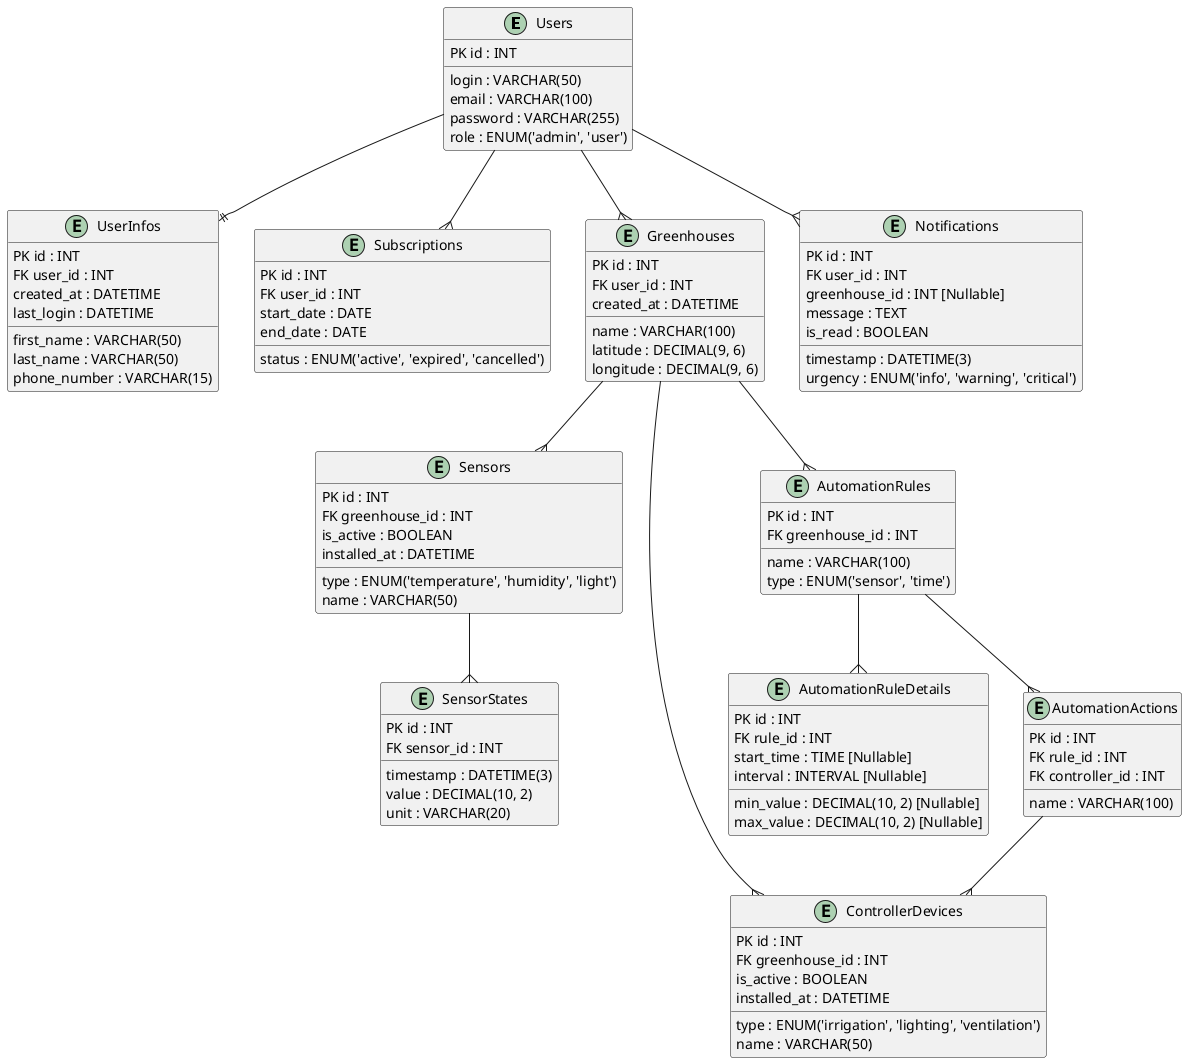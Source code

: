 @startuml
entity Users {
    PK id : INT
    login : VARCHAR(50)
    email : VARCHAR(100)
    password : VARCHAR(255)
    role : ENUM('admin', 'user')
}

entity UserInfos {
    PK id : INT
    FK user_id : INT
    first_name : VARCHAR(50)
    last_name : VARCHAR(50)
    phone_number : VARCHAR(15)
    created_at : DATETIME
    last_login : DATETIME
}

entity Subscriptions {
    PK id : INT
    FK user_id : INT
    start_date : DATE
    end_date : DATE
    status : ENUM('active', 'expired', 'cancelled')
}

entity Greenhouses {
    PK id : INT
    FK user_id : INT
    name : VARCHAR(100)
    latitude : DECIMAL(9, 6)
    longitude : DECIMAL(9, 6)
    created_at : DATETIME
}

entity Sensors {
    PK id : INT
    FK greenhouse_id : INT
    type : ENUM('temperature', 'humidity', 'light')
    name : VARCHAR(50)
    is_active : BOOLEAN
    installed_at : DATETIME
}

entity ControllerDevices {
    PK id : INT
    FK greenhouse_id : INT
    type : ENUM('irrigation', 'lighting', 'ventilation')
    name : VARCHAR(50)
    is_active : BOOLEAN
    installed_at : DATETIME
}

entity SensorStates {
    PK id : INT
    FK sensor_id : INT
    timestamp : DATETIME(3)
    value : DECIMAL(10, 2)
    unit : VARCHAR(20)
}

entity AutomationRules {
    PK id : INT
    FK greenhouse_id : INT
    name : VARCHAR(100)
    type : ENUM('sensor', 'time')
}

entity AutomationRuleDetails {
    PK id : INT
    FK rule_id : INT
    min_value : DECIMAL(10, 2) [Nullable]
    max_value : DECIMAL(10, 2) [Nullable]
    start_time : TIME [Nullable]
    interval : INTERVAL [Nullable]
}

entity AutomationActions {
    PK id : INT
    FK rule_id : INT
    FK controller_id : INT
    name : VARCHAR(100)
}

entity Notifications {
    PK id : INT
    FK user_id : INT
    greenhouse_id : INT [Nullable]
    message : TEXT
    timestamp : DATETIME(3)
    is_read : BOOLEAN
    urgency : ENUM('info', 'warning', 'critical')
}

Users --{ Subscriptions
Users --|| UserInfos
Users --{ Notifications
Users --{ Greenhouses
Greenhouses --{ Sensors
Greenhouses --{ ControllerDevices
Greenhouses --{ AutomationRules
AutomationRules --{ AutomationActions
AutomationRules --{ AutomationRuleDetails
AutomationActions --{ ControllerDevices
Sensors --{ SensorStates
@enduml
